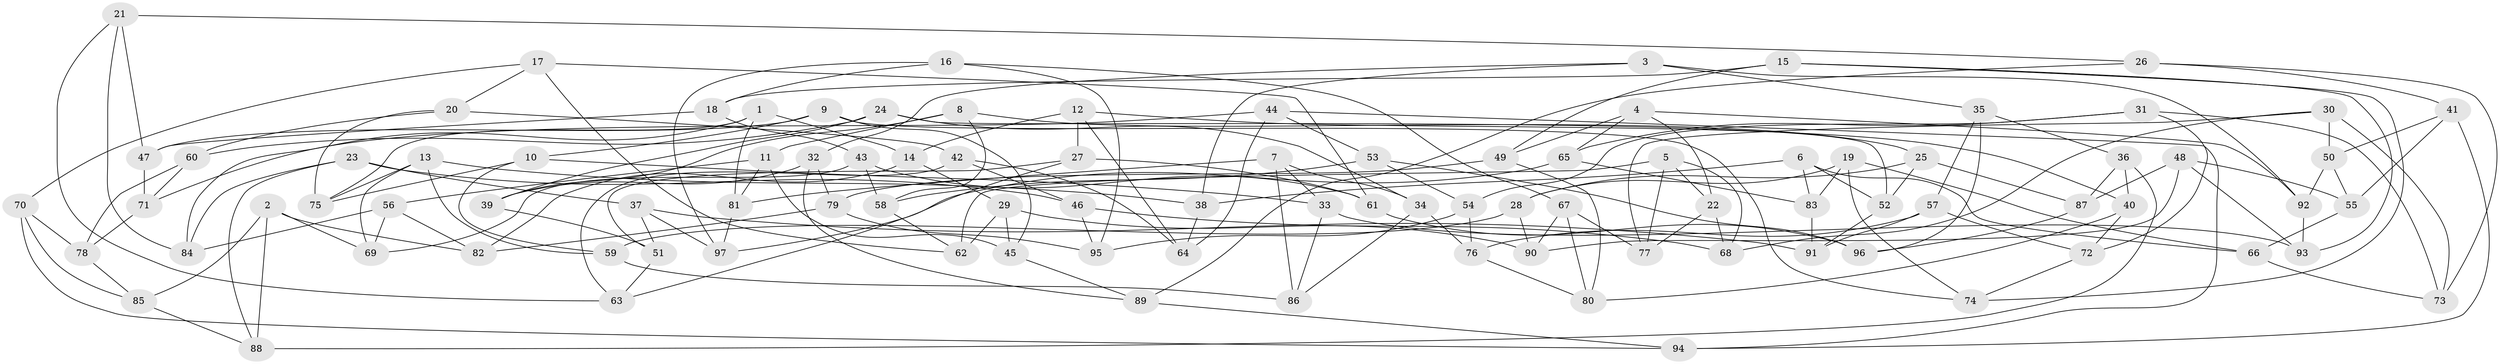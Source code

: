 // Generated by graph-tools (version 1.1) at 2025/02/03/09/25 03:02:57]
// undirected, 97 vertices, 194 edges
graph export_dot {
graph [start="1"]
  node [color=gray90,style=filled];
  1;
  2;
  3;
  4;
  5;
  6;
  7;
  8;
  9;
  10;
  11;
  12;
  13;
  14;
  15;
  16;
  17;
  18;
  19;
  20;
  21;
  22;
  23;
  24;
  25;
  26;
  27;
  28;
  29;
  30;
  31;
  32;
  33;
  34;
  35;
  36;
  37;
  38;
  39;
  40;
  41;
  42;
  43;
  44;
  45;
  46;
  47;
  48;
  49;
  50;
  51;
  52;
  53;
  54;
  55;
  56;
  57;
  58;
  59;
  60;
  61;
  62;
  63;
  64;
  65;
  66;
  67;
  68;
  69;
  70;
  71;
  72;
  73;
  74;
  75;
  76;
  77;
  78;
  79;
  80;
  81;
  82;
  83;
  84;
  85;
  86;
  87;
  88;
  89;
  90;
  91;
  92;
  93;
  94;
  95;
  96;
  97;
  1 -- 84;
  1 -- 75;
  1 -- 81;
  1 -- 14;
  2 -- 88;
  2 -- 69;
  2 -- 85;
  2 -- 82;
  3 -- 35;
  3 -- 92;
  3 -- 38;
  3 -- 32;
  4 -- 65;
  4 -- 22;
  4 -- 92;
  4 -- 49;
  5 -- 77;
  5 -- 22;
  5 -- 68;
  5 -- 62;
  6 -- 83;
  6 -- 52;
  6 -- 38;
  6 -- 66;
  7 -- 33;
  7 -- 34;
  7 -- 81;
  7 -- 86;
  8 -- 39;
  8 -- 58;
  8 -- 11;
  8 -- 25;
  9 -- 10;
  9 -- 74;
  9 -- 47;
  9 -- 45;
  10 -- 75;
  10 -- 59;
  10 -- 33;
  11 -- 56;
  11 -- 45;
  11 -- 81;
  12 -- 64;
  12 -- 14;
  12 -- 27;
  12 -- 40;
  13 -- 69;
  13 -- 59;
  13 -- 75;
  13 -- 38;
  14 -- 82;
  14 -- 29;
  15 -- 74;
  15 -- 18;
  15 -- 93;
  15 -- 49;
  16 -- 18;
  16 -- 97;
  16 -- 67;
  16 -- 95;
  17 -- 61;
  17 -- 20;
  17 -- 62;
  17 -- 70;
  18 -- 47;
  18 -- 43;
  19 -- 74;
  19 -- 28;
  19 -- 83;
  19 -- 66;
  20 -- 60;
  20 -- 42;
  20 -- 75;
  21 -- 63;
  21 -- 84;
  21 -- 26;
  21 -- 47;
  22 -- 68;
  22 -- 77;
  23 -- 46;
  23 -- 84;
  23 -- 37;
  23 -- 88;
  24 -- 34;
  24 -- 52;
  24 -- 60;
  24 -- 39;
  25 -- 52;
  25 -- 87;
  25 -- 28;
  26 -- 73;
  26 -- 89;
  26 -- 41;
  27 -- 51;
  27 -- 63;
  27 -- 61;
  28 -- 90;
  28 -- 59;
  29 -- 62;
  29 -- 90;
  29 -- 45;
  30 -- 73;
  30 -- 77;
  30 -- 50;
  30 -- 68;
  31 -- 73;
  31 -- 65;
  31 -- 54;
  31 -- 72;
  32 -- 39;
  32 -- 89;
  32 -- 79;
  33 -- 93;
  33 -- 86;
  34 -- 76;
  34 -- 86;
  35 -- 57;
  35 -- 36;
  35 -- 96;
  36 -- 40;
  36 -- 87;
  36 -- 88;
  37 -- 91;
  37 -- 51;
  37 -- 97;
  38 -- 64;
  39 -- 51;
  40 -- 80;
  40 -- 72;
  41 -- 94;
  41 -- 50;
  41 -- 55;
  42 -- 46;
  42 -- 64;
  42 -- 63;
  43 -- 61;
  43 -- 58;
  43 -- 69;
  44 -- 71;
  44 -- 64;
  44 -- 94;
  44 -- 53;
  45 -- 89;
  46 -- 68;
  46 -- 95;
  47 -- 71;
  48 -- 93;
  48 -- 90;
  48 -- 87;
  48 -- 55;
  49 -- 80;
  49 -- 79;
  50 -- 55;
  50 -- 92;
  51 -- 63;
  52 -- 91;
  53 -- 58;
  53 -- 96;
  53 -- 54;
  54 -- 95;
  54 -- 76;
  55 -- 66;
  56 -- 69;
  56 -- 82;
  56 -- 84;
  57 -- 72;
  57 -- 76;
  57 -- 91;
  58 -- 62;
  59 -- 86;
  60 -- 71;
  60 -- 78;
  61 -- 96;
  65 -- 97;
  65 -- 83;
  66 -- 73;
  67 -- 77;
  67 -- 90;
  67 -- 80;
  70 -- 94;
  70 -- 78;
  70 -- 85;
  71 -- 78;
  72 -- 74;
  76 -- 80;
  78 -- 85;
  79 -- 82;
  79 -- 95;
  81 -- 97;
  83 -- 91;
  85 -- 88;
  87 -- 96;
  89 -- 94;
  92 -- 93;
}
